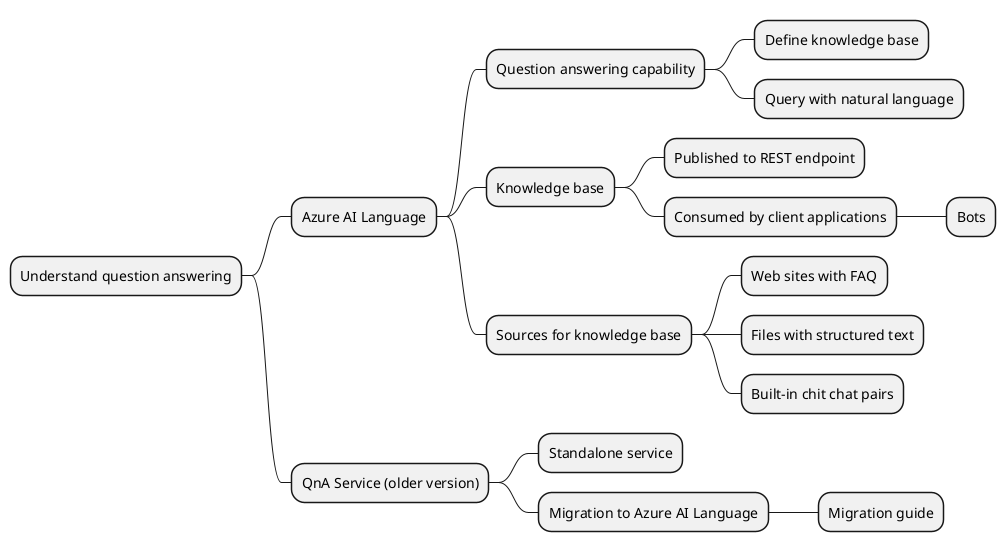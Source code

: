 @startmindmap
* Understand question answering
** Azure AI Language
*** Question answering capability
**** Define knowledge base
**** Query with natural language
*** Knowledge base
**** Published to REST endpoint
**** Consumed by client applications
***** Bots
*** Sources for knowledge base
**** Web sites with FAQ
**** Files with structured text
**** Built-in chit chat pairs
** QnA Service (older version)
*** Standalone service
*** Migration to Azure AI Language
**** Migration guide
@endmindmap